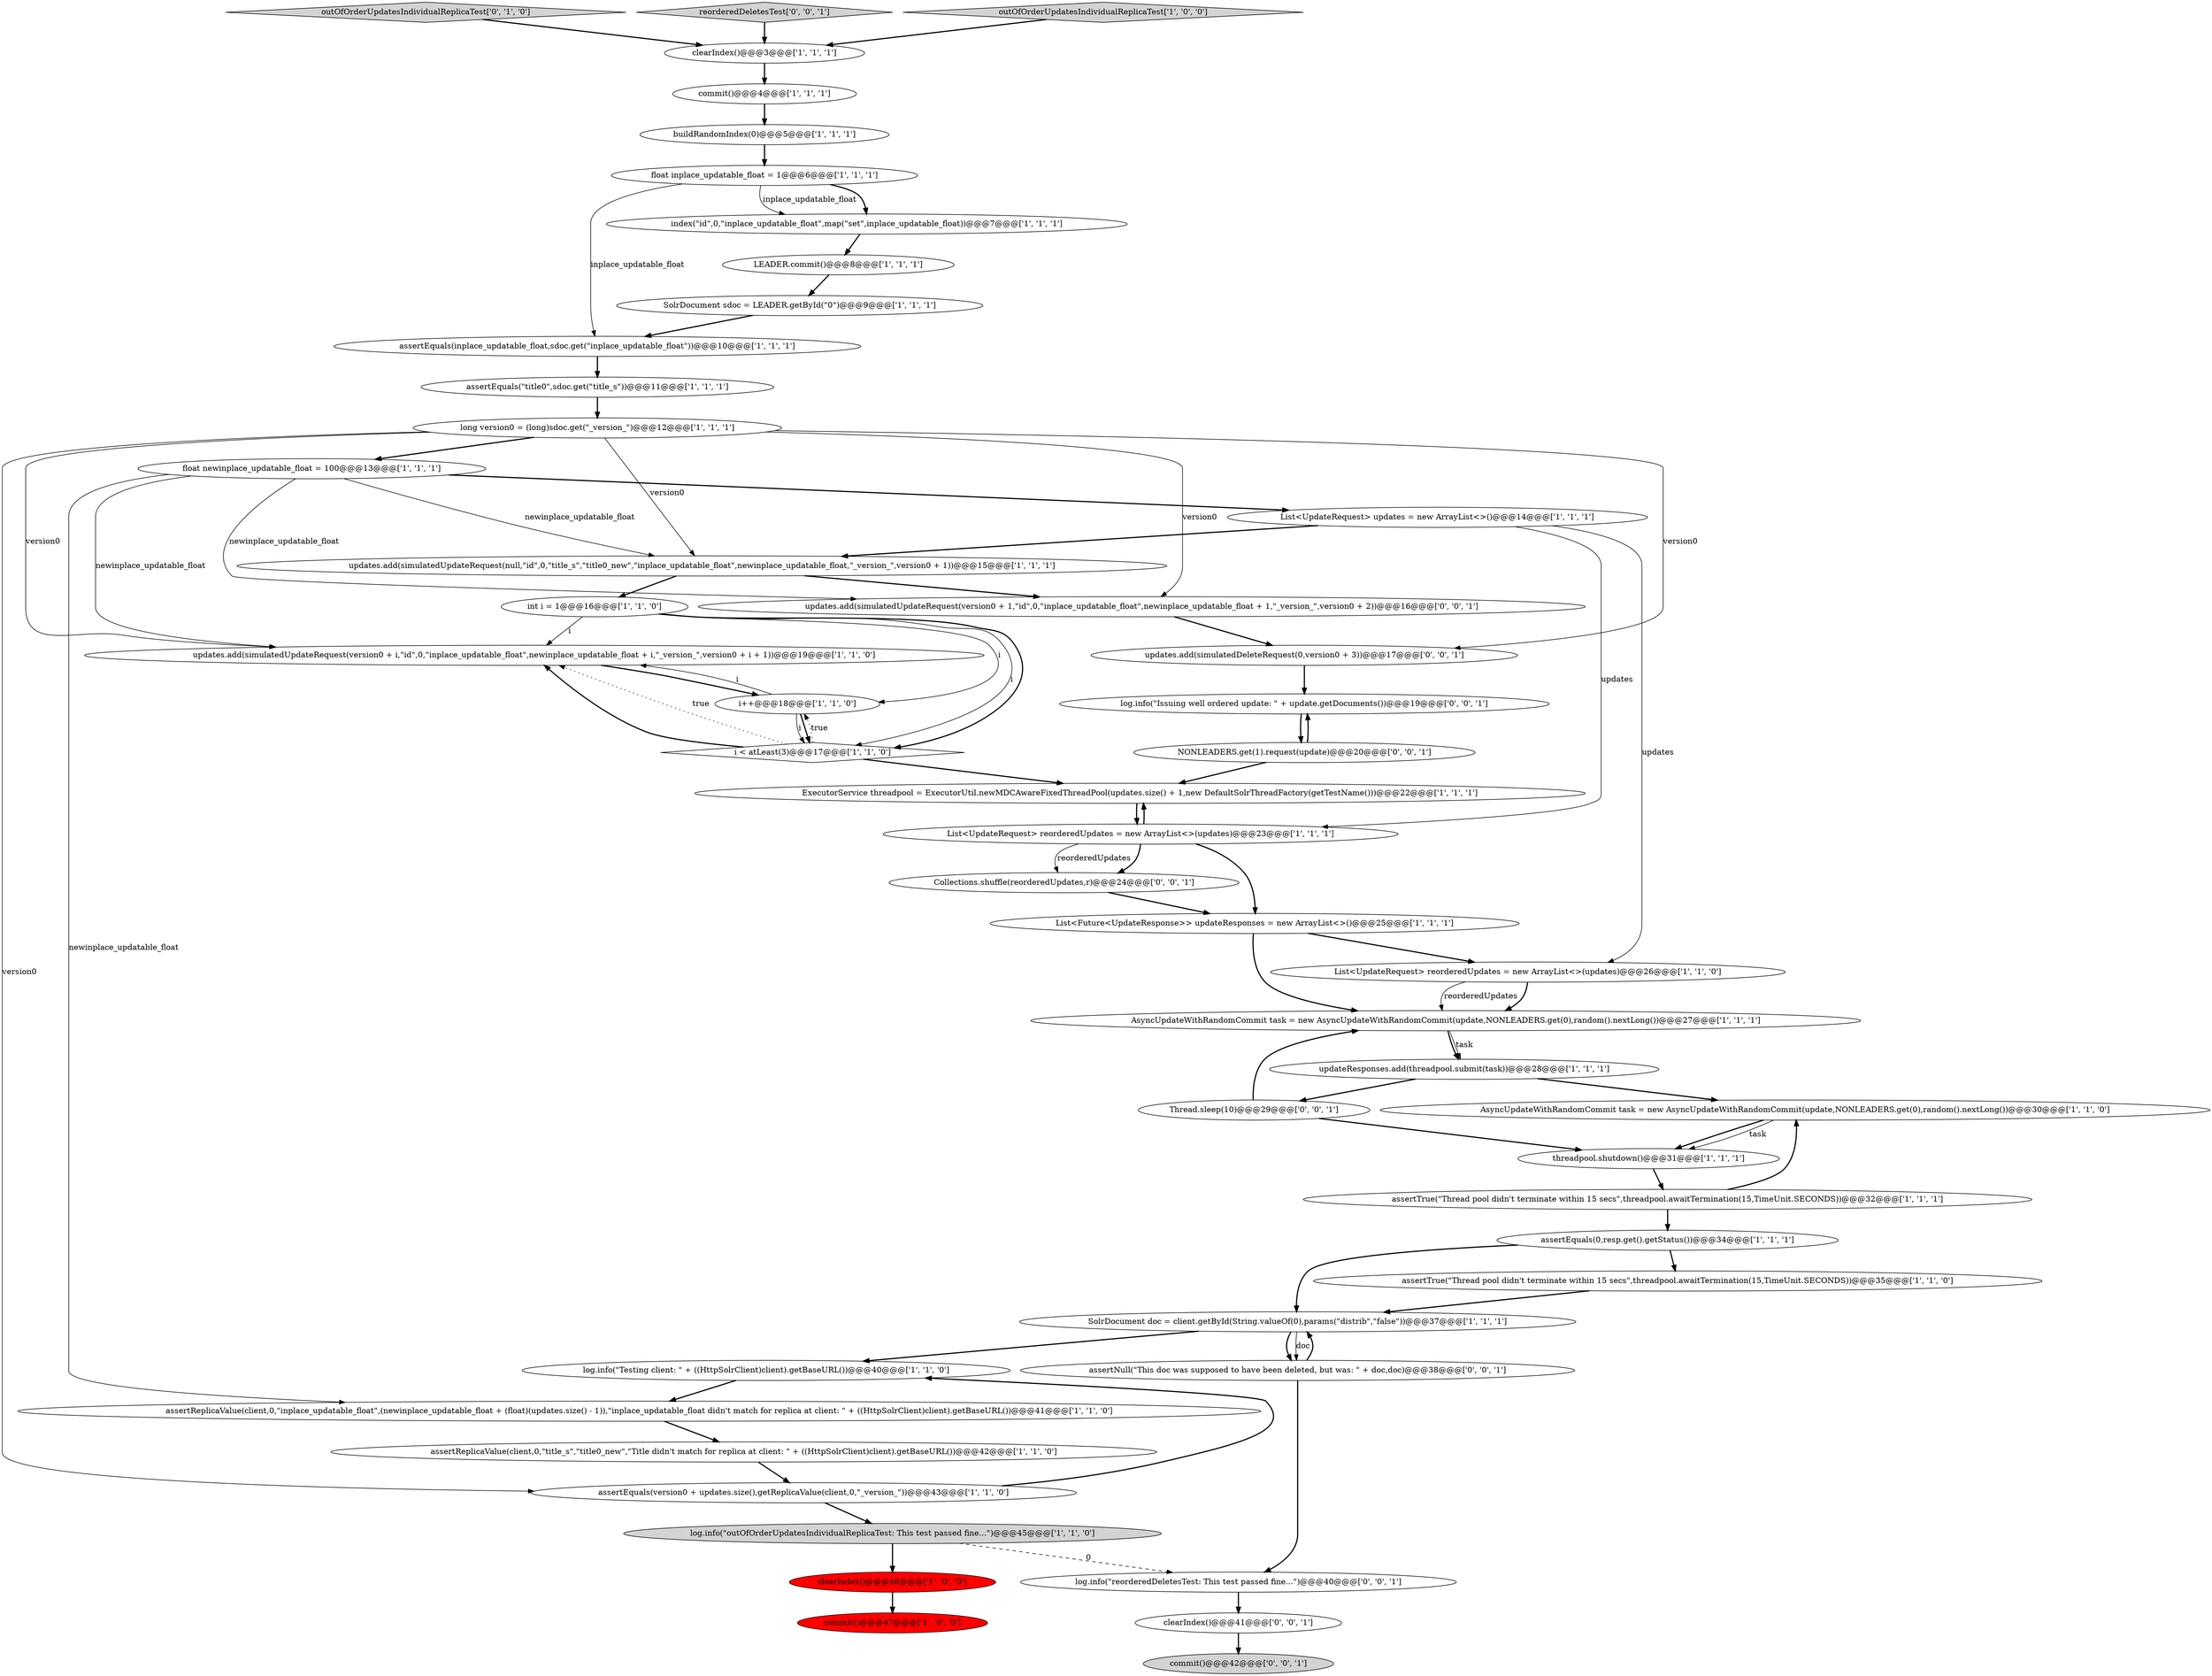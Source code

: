 digraph {
12 [style = filled, label = "int i = 1@@@16@@@['1', '1', '0']", fillcolor = white, shape = ellipse image = "AAA0AAABBB1BBB"];
21 [style = filled, label = "clearIndex()@@@46@@@['1', '0', '0']", fillcolor = red, shape = ellipse image = "AAA1AAABBB1BBB"];
41 [style = filled, label = "NONLEADERS.get(1).request(update)@@@20@@@['0', '0', '1']", fillcolor = white, shape = ellipse image = "AAA0AAABBB3BBB"];
42 [style = filled, label = "Collections.shuffle(reorderedUpdates,r)@@@24@@@['0', '0', '1']", fillcolor = white, shape = ellipse image = "AAA0AAABBB3BBB"];
19 [style = filled, label = "float newinplace_updatable_float = 100@@@13@@@['1', '1', '1']", fillcolor = white, shape = ellipse image = "AAA0AAABBB1BBB"];
47 [style = filled, label = "log.info(\"Issuing well ordered update: \" + update.getDocuments())@@@19@@@['0', '0', '1']", fillcolor = white, shape = ellipse image = "AAA0AAABBB3BBB"];
2 [style = filled, label = "ExecutorService threadpool = ExecutorUtil.newMDCAwareFixedThreadPool(updates.size() + 1,new DefaultSolrThreadFactory(getTestName()))@@@22@@@['1', '1', '1']", fillcolor = white, shape = ellipse image = "AAA0AAABBB1BBB"];
33 [style = filled, label = "updateResponses.add(threadpool.submit(task))@@@28@@@['1', '1', '1']", fillcolor = white, shape = ellipse image = "AAA0AAABBB1BBB"];
18 [style = filled, label = "assertEquals(inplace_updatable_float,sdoc.get(\"inplace_updatable_float\"))@@@10@@@['1', '1', '1']", fillcolor = white, shape = ellipse image = "AAA0AAABBB1BBB"];
35 [style = filled, label = "commit()@@@47@@@['1', '0', '0']", fillcolor = red, shape = ellipse image = "AAA1AAABBB1BBB"];
20 [style = filled, label = "commit()@@@4@@@['1', '1', '1']", fillcolor = white, shape = ellipse image = "AAA0AAABBB1BBB"];
40 [style = filled, label = "updates.add(simulatedUpdateRequest(version0 + 1,\"id\",0,\"inplace_updatable_float\",newinplace_updatable_float + 1,\"_version_\",version0 + 2))@@@16@@@['0', '0', '1']", fillcolor = white, shape = ellipse image = "AAA0AAABBB3BBB"];
22 [style = filled, label = "assertEquals(version0 + updates.size(),getReplicaValue(client,0,\"_version_\"))@@@43@@@['1', '1', '0']", fillcolor = white, shape = ellipse image = "AAA0AAABBB1BBB"];
44 [style = filled, label = "clearIndex()@@@41@@@['0', '0', '1']", fillcolor = white, shape = ellipse image = "AAA0AAABBB3BBB"];
8 [style = filled, label = "SolrDocument doc = client.getById(String.valueOf(0),params(\"distrib\",\"false\"))@@@37@@@['1', '1', '1']", fillcolor = white, shape = ellipse image = "AAA0AAABBB1BBB"];
23 [style = filled, label = "List<UpdateRequest> reorderedUpdates = new ArrayList<>(updates)@@@23@@@['1', '1', '1']", fillcolor = white, shape = ellipse image = "AAA0AAABBB1BBB"];
11 [style = filled, label = "log.info(\"outOfOrderUpdatesIndividualReplicaTest: This test passed fine...\")@@@45@@@['1', '1', '0']", fillcolor = lightgray, shape = ellipse image = "AAA0AAABBB1BBB"];
17 [style = filled, label = "threadpool.shutdown()@@@31@@@['1', '1', '1']", fillcolor = white, shape = ellipse image = "AAA0AAABBB1BBB"];
36 [style = filled, label = "log.info(\"Testing client: \" + ((HttpSolrClient)client).getBaseURL())@@@40@@@['1', '1', '0']", fillcolor = white, shape = ellipse image = "AAA0AAABBB1BBB"];
1 [style = filled, label = "updates.add(simulatedUpdateRequest(version0 + i,\"id\",0,\"inplace_updatable_float\",newinplace_updatable_float + i,\"_version_\",version0 + i + 1))@@@19@@@['1', '1', '0']", fillcolor = white, shape = ellipse image = "AAA0AAABBB1BBB"];
7 [style = filled, label = "assertTrue(\"Thread pool didn't terminate within 15 secs\",threadpool.awaitTermination(15,TimeUnit.SECONDS))@@@32@@@['1', '1', '1']", fillcolor = white, shape = ellipse image = "AAA0AAABBB1BBB"];
28 [style = filled, label = "float inplace_updatable_float = 1@@@6@@@['1', '1', '1']", fillcolor = white, shape = ellipse image = "AAA0AAABBB1BBB"];
10 [style = filled, label = "AsyncUpdateWithRandomCommit task = new AsyncUpdateWithRandomCommit(update,NONLEADERS.get(0),random().nextLong())@@@30@@@['1', '1', '0']", fillcolor = white, shape = ellipse image = "AAA0AAABBB1BBB"];
5 [style = filled, label = "LEADER.commit()@@@8@@@['1', '1', '1']", fillcolor = white, shape = ellipse image = "AAA0AAABBB1BBB"];
29 [style = filled, label = "i < atLeast(3)@@@17@@@['1', '1', '0']", fillcolor = white, shape = diamond image = "AAA0AAABBB1BBB"];
38 [style = filled, label = "assertNull(\"This doc was supposed to have been deleted, but was: \" + doc,doc)@@@38@@@['0', '0', '1']", fillcolor = white, shape = ellipse image = "AAA0AAABBB3BBB"];
3 [style = filled, label = "assertEquals(0,resp.get().getStatus())@@@34@@@['1', '1', '1']", fillcolor = white, shape = ellipse image = "AAA0AAABBB1BBB"];
30 [style = filled, label = "index(\"id\",0,\"inplace_updatable_float\",map(\"set\",inplace_updatable_float))@@@7@@@['1', '1', '1']", fillcolor = white, shape = ellipse image = "AAA0AAABBB1BBB"];
27 [style = filled, label = "clearIndex()@@@3@@@['1', '1', '1']", fillcolor = white, shape = ellipse image = "AAA0AAABBB1BBB"];
37 [style = filled, label = "outOfOrderUpdatesIndividualReplicaTest['0', '1', '0']", fillcolor = lightgray, shape = diamond image = "AAA0AAABBB2BBB"];
48 [style = filled, label = "Thread.sleep(10)@@@29@@@['0', '0', '1']", fillcolor = white, shape = ellipse image = "AAA0AAABBB3BBB"];
43 [style = filled, label = "log.info(\"reorderedDeletesTest: This test passed fine...\")@@@40@@@['0', '0', '1']", fillcolor = white, shape = ellipse image = "AAA0AAABBB3BBB"];
34 [style = filled, label = "updates.add(simulatedUpdateRequest(null,\"id\",0,\"title_s\",\"title0_new\",\"inplace_updatable_float\",newinplace_updatable_float,\"_version_\",version0 + 1))@@@15@@@['1', '1', '1']", fillcolor = white, shape = ellipse image = "AAA0AAABBB1BBB"];
0 [style = filled, label = "buildRandomIndex(0)@@@5@@@['1', '1', '1']", fillcolor = white, shape = ellipse image = "AAA0AAABBB1BBB"];
39 [style = filled, label = "reorderedDeletesTest['0', '0', '1']", fillcolor = lightgray, shape = diamond image = "AAA0AAABBB3BBB"];
15 [style = filled, label = "assertReplicaValue(client,0,\"inplace_updatable_float\",(newinplace_updatable_float + (float)(updates.size() - 1)),\"inplace_updatable_float didn't match for replica at client: \" + ((HttpSolrClient)client).getBaseURL())@@@41@@@['1', '1', '0']", fillcolor = white, shape = ellipse image = "AAA0AAABBB1BBB"];
45 [style = filled, label = "updates.add(simulatedDeleteRequest(0,version0 + 3))@@@17@@@['0', '0', '1']", fillcolor = white, shape = ellipse image = "AAA0AAABBB3BBB"];
31 [style = filled, label = "SolrDocument sdoc = LEADER.getById(\"0\")@@@9@@@['1', '1', '1']", fillcolor = white, shape = ellipse image = "AAA0AAABBB1BBB"];
24 [style = filled, label = "assertReplicaValue(client,0,\"title_s\",\"title0_new\",\"Title didn't match for replica at client: \" + ((HttpSolrClient)client).getBaseURL())@@@42@@@['1', '1', '0']", fillcolor = white, shape = ellipse image = "AAA0AAABBB1BBB"];
16 [style = filled, label = "AsyncUpdateWithRandomCommit task = new AsyncUpdateWithRandomCommit(update,NONLEADERS.get(0),random().nextLong())@@@27@@@['1', '1', '1']", fillcolor = white, shape = ellipse image = "AAA0AAABBB1BBB"];
26 [style = filled, label = "assertTrue(\"Thread pool didn't terminate within 15 secs\",threadpool.awaitTermination(15,TimeUnit.SECONDS))@@@35@@@['1', '1', '0']", fillcolor = white, shape = ellipse image = "AAA0AAABBB1BBB"];
6 [style = filled, label = "assertEquals(\"title0\",sdoc.get(\"title_s\"))@@@11@@@['1', '1', '1']", fillcolor = white, shape = ellipse image = "AAA0AAABBB1BBB"];
32 [style = filled, label = "long version0 = (long)sdoc.get(\"_version_\")@@@12@@@['1', '1', '1']", fillcolor = white, shape = ellipse image = "AAA0AAABBB1BBB"];
4 [style = filled, label = "List<UpdateRequest> reorderedUpdates = new ArrayList<>(updates)@@@26@@@['1', '1', '0']", fillcolor = white, shape = ellipse image = "AAA0AAABBB1BBB"];
13 [style = filled, label = "List<UpdateRequest> updates = new ArrayList<>()@@@14@@@['1', '1', '1']", fillcolor = white, shape = ellipse image = "AAA0AAABBB1BBB"];
14 [style = filled, label = "List<Future<UpdateResponse>> updateResponses = new ArrayList<>()@@@25@@@['1', '1', '1']", fillcolor = white, shape = ellipse image = "AAA0AAABBB1BBB"];
9 [style = filled, label = "outOfOrderUpdatesIndividualReplicaTest['1', '0', '0']", fillcolor = lightgray, shape = diamond image = "AAA0AAABBB1BBB"];
25 [style = filled, label = "i++@@@18@@@['1', '1', '0']", fillcolor = white, shape = ellipse image = "AAA0AAABBB1BBB"];
46 [style = filled, label = "commit()@@@42@@@['0', '0', '1']", fillcolor = lightgray, shape = ellipse image = "AAA0AAABBB3BBB"];
12->29 [style = solid, label="i"];
32->40 [style = solid, label="version0"];
37->27 [style = bold, label=""];
20->0 [style = bold, label=""];
12->25 [style = solid, label="i"];
10->17 [style = bold, label=""];
25->29 [style = bold, label=""];
19->40 [style = solid, label="newinplace_updatable_float"];
2->23 [style = bold, label=""];
44->46 [style = bold, label=""];
8->36 [style = bold, label=""];
29->2 [style = bold, label=""];
16->33 [style = solid, label="task"];
19->1 [style = solid, label="newinplace_updatable_float"];
32->22 [style = solid, label="version0"];
19->34 [style = solid, label="newinplace_updatable_float"];
33->48 [style = bold, label=""];
28->18 [style = solid, label="inplace_updatable_float"];
11->43 [style = dashed, label="0"];
29->1 [style = bold, label=""];
21->35 [style = bold, label=""];
19->15 [style = solid, label="newinplace_updatable_float"];
43->44 [style = bold, label=""];
4->16 [style = bold, label=""];
6->32 [style = bold, label=""];
14->16 [style = bold, label=""];
13->34 [style = bold, label=""];
28->30 [style = bold, label=""];
25->1 [style = solid, label="i"];
48->17 [style = bold, label=""];
41->2 [style = bold, label=""];
8->38 [style = bold, label=""];
32->34 [style = solid, label="version0"];
23->14 [style = bold, label=""];
32->1 [style = solid, label="version0"];
12->29 [style = bold, label=""];
19->13 [style = bold, label=""];
16->33 [style = bold, label=""];
48->16 [style = bold, label=""];
13->23 [style = solid, label="updates"];
47->41 [style = bold, label=""];
27->20 [style = bold, label=""];
22->11 [style = bold, label=""];
4->16 [style = solid, label="reorderedUpdates"];
14->4 [style = bold, label=""];
29->1 [style = dotted, label="true"];
34->40 [style = bold, label=""];
10->17 [style = solid, label="task"];
11->21 [style = bold, label=""];
3->26 [style = bold, label=""];
26->8 [style = bold, label=""];
32->19 [style = bold, label=""];
42->14 [style = bold, label=""];
23->42 [style = bold, label=""];
9->27 [style = bold, label=""];
30->5 [style = bold, label=""];
18->6 [style = bold, label=""];
3->8 [style = bold, label=""];
12->1 [style = solid, label="i"];
23->2 [style = bold, label=""];
41->47 [style = bold, label=""];
38->8 [style = bold, label=""];
28->30 [style = solid, label="inplace_updatable_float"];
1->25 [style = bold, label=""];
29->25 [style = dotted, label="true"];
38->43 [style = bold, label=""];
25->29 [style = solid, label="i"];
32->45 [style = solid, label="version0"];
7->10 [style = bold, label=""];
8->38 [style = solid, label="doc"];
36->15 [style = bold, label=""];
31->18 [style = bold, label=""];
33->10 [style = bold, label=""];
39->27 [style = bold, label=""];
34->12 [style = bold, label=""];
24->22 [style = bold, label=""];
7->3 [style = bold, label=""];
17->7 [style = bold, label=""];
13->4 [style = solid, label="updates"];
5->31 [style = bold, label=""];
15->24 [style = bold, label=""];
23->42 [style = solid, label="reorderedUpdates"];
22->36 [style = bold, label=""];
45->47 [style = bold, label=""];
40->45 [style = bold, label=""];
0->28 [style = bold, label=""];
}
